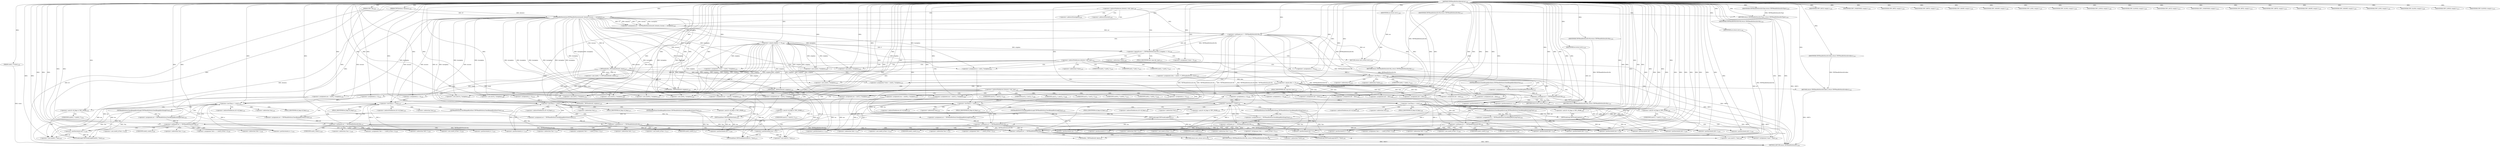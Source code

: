 digraph "TIFFReadDirEntryByteArray" {  
"81160" [label = <(METHOD,TIFFReadDirEntryByteArray)<SUB>1382</SUB>> ]
"81665" [label = <(METHOD_RETURN,enum TIFFReadDirEntryErr)<SUB>1382</SUB>> ]
"81161" [label = <(PARAM,TIFF *tif)<SUB>1383</SUB>> ]
"81162" [label = <(PARAM,TIFFDirEntry *direntry)<SUB>1383</SUB>> ]
"81163" [label = <(PARAM,uint8_t **value)<SUB>1383</SUB>> ]
"81198" [label = <(&lt;operator&gt;.assignment,err = TIFFReadDirEntryArray(tif, direntry, &amp;count, 1, &amp;origdata))<SUB>1405</SUB>> ]
"81288" [label = <(&lt;operator&gt;.assignment,data = (uint8_t *)_TIFFmallocExt(tif, count))<SUB>1437</SUB>> ]
"81646" [label = <(_TIFFfreeExt,_TIFFfreeExt(tif, origdata))<SUB>1554</SUB>> ]
"81659" [label = <(&lt;operator&gt;.assignment,*value = data)<SUB>1560</SUB>> ]
"81663" [label = <(RETURN,return (TIFFReadDirEntryErrOk);,return (TIFFReadDirEntryErrOk);)<SUB>1561</SUB>> ]
"81209" [label = <(&lt;operator&gt;.logicalOr,(err != TIFFReadDirEntryErrOk) || (origdata == 0))<SUB>1406</SUB>> ]
"81296" [label = <(&lt;operator&gt;.equals,data == 0)<SUB>1438</SUB>> ]
"81650" [label = <(&lt;operator&gt;.notEquals,err != TIFFReadDirEntryErrOk)<SUB>1555</SUB>> ]
"81664" [label = <(IDENTIFIER,TIFFReadDirEntryErrOk,return (TIFFReadDirEntryErrOk);)<SUB>1561</SUB>> ]
"81175" [label = <(IDENTIFIER,TIFF_ASCII,&lt;empty&gt;)<SUB>1391</SUB>> ]
"81177" [label = <(IDENTIFIER,TIFF_UNDEFINED,&lt;empty&gt;)<SUB>1392</SUB>> ]
"81179" [label = <(IDENTIFIER,TIFF_BYTE,&lt;empty&gt;)<SUB>1393</SUB>> ]
"81181" [label = <(IDENTIFIER,TIFF_SBYTE,&lt;empty&gt;)<SUB>1394</SUB>> ]
"81183" [label = <(IDENTIFIER,TIFF_SHORT,&lt;empty&gt;)<SUB>1395</SUB>> ]
"81185" [label = <(IDENTIFIER,TIFF_SSHORT,&lt;empty&gt;)<SUB>1396</SUB>> ]
"81187" [label = <(IDENTIFIER,TIFF_LONG,&lt;empty&gt;)<SUB>1397</SUB>> ]
"81189" [label = <(IDENTIFIER,TIFF_SLONG,&lt;empty&gt;)<SUB>1398</SUB>> ]
"81191" [label = <(IDENTIFIER,TIFF_LONG8,&lt;empty&gt;)<SUB>1399</SUB>> ]
"81193" [label = <(IDENTIFIER,TIFF_SLONG8,&lt;empty&gt;)<SUB>1400</SUB>> ]
"81196" [label = <(RETURN,return (TIFFReadDirEntryErrType);,return (TIFFReadDirEntryErrType);)<SUB>1403</SUB>> ]
"81200" [label = <(TIFFReadDirEntryArray,TIFFReadDirEntryArray(tif, direntry, &amp;count, 1, &amp;origdata))<SUB>1405</SUB>> ]
"81217" [label = <(&lt;operator&gt;.assignment,*value = 0)<SUB>1408</SUB>> ]
"81221" [label = <(RETURN,return (err);,return (err);)<SUB>1409</SUB>> ]
"81229" [label = <(IDENTIFIER,TIFF_ASCII,&lt;empty&gt;)<SUB>1413</SUB>> ]
"81231" [label = <(IDENTIFIER,TIFF_UNDEFINED,&lt;empty&gt;)<SUB>1414</SUB>> ]
"81233" [label = <(IDENTIFIER,TIFF_BYTE,&lt;empty&gt;)<SUB>1415</SUB>> ]
"81234" [label = <(&lt;operator&gt;.assignment,*value = (uint8_t *)origdata)<SUB>1416</SUB>> ]
"81240" [label = <(RETURN,return (TIFFReadDirEntryErrOk);,return (TIFFReadDirEntryErrOk);)<SUB>1417</SUB>> ]
"81243" [label = <(IDENTIFIER,TIFF_SBYTE,&lt;empty&gt;)<SUB>1418</SUB>> ]
"81290" [label = <(&lt;operator&gt;.cast,(uint8_t *)_TIFFmallocExt(tif, count))<SUB>1437</SUB>> ]
"81300" [label = <(_TIFFfreeExt,_TIFFfreeExt(tif, origdata))<SUB>1440</SUB>> ]
"81303" [label = <(RETURN,return (TIFFReadDirEntryErrAlloc);,return (TIFFReadDirEntryErrAlloc);)<SUB>1441</SUB>> ]
"81311" [label = <(IDENTIFIER,TIFF_SHORT,&lt;empty&gt;)<SUB>1445</SUB>> ]
"81366" [label = <(IDENTIFIER,TIFF_SSHORT,&lt;empty&gt;)<SUB>1463</SUB>> ]
"81423" [label = <(IDENTIFIER,TIFF_LONG,&lt;empty&gt;)<SUB>1481</SUB>> ]
"81478" [label = <(IDENTIFIER,TIFF_SLONG,&lt;empty&gt;)<SUB>1499</SUB>> ]
"81535" [label = <(IDENTIFIER,TIFF_LONG8,&lt;empty&gt;)<SUB>1517</SUB>> ]
"81590" [label = <(IDENTIFIER,TIFF_SLONG8,&lt;empty&gt;)<SUB>1535</SUB>> ]
"81654" [label = <(_TIFFfreeExt,_TIFFfreeExt(tif, data))<SUB>1557</SUB>> ]
"81657" [label = <(RETURN,return (err);,return (err);)<SUB>1558</SUB>> ]
"81197" [label = <(IDENTIFIER,TIFFReadDirEntryErrType,return (TIFFReadDirEntryErrType);)<SUB>1403</SUB>> ]
"81210" [label = <(&lt;operator&gt;.notEquals,err != TIFFReadDirEntryErrOk)<SUB>1406</SUB>> ]
"81213" [label = <(&lt;operator&gt;.equals,origdata == 0)<SUB>1406</SUB>> ]
"81222" [label = <(IDENTIFIER,err,return (err);)<SUB>1409</SUB>> ]
"81241" [label = <(IDENTIFIER,TIFFReadDirEntryErrOk,return (TIFFReadDirEntryErrOk);)<SUB>1417</SUB>> ]
"81247" [label = <(&lt;operator&gt;.assignment,m = (int8_t *)origdata)<SUB>1422</SUB>> ]
"81280" [label = <(&lt;operator&gt;.assignment,*value = (uint8_t *)origdata)<SUB>1433</SUB>> ]
"81286" [label = <(RETURN,return (TIFFReadDirEntryErrOk);,return (TIFFReadDirEntryErrOk);)<SUB>1434</SUB>> ]
"81292" [label = <(_TIFFmallocExt,_TIFFmallocExt(tif, count))<SUB>1437</SUB>> ]
"81304" [label = <(IDENTIFIER,TIFFReadDirEntryErrAlloc,return (TIFFReadDirEntryErrAlloc);)<SUB>1441</SUB>> ]
"81316" [label = <(&lt;operator&gt;.assignment,ma = (uint16_t *)origdata)<SUB>1450</SUB>> ]
"81321" [label = <(&lt;operator&gt;.assignment,mb = data)<SUB>1451</SUB>> ]
"81371" [label = <(&lt;operator&gt;.assignment,ma = (int16_t *)origdata)<SUB>1468</SUB>> ]
"81376" [label = <(&lt;operator&gt;.assignment,mb = data)<SUB>1469</SUB>> ]
"81428" [label = <(&lt;operator&gt;.assignment,ma = (uint32_t *)origdata)<SUB>1486</SUB>> ]
"81433" [label = <(&lt;operator&gt;.assignment,mb = data)<SUB>1487</SUB>> ]
"81483" [label = <(&lt;operator&gt;.assignment,ma = (int32_t *)origdata)<SUB>1504</SUB>> ]
"81488" [label = <(&lt;operator&gt;.assignment,mb = data)<SUB>1505</SUB>> ]
"81540" [label = <(&lt;operator&gt;.assignment,ma = (uint64_t *)origdata)<SUB>1522</SUB>> ]
"81545" [label = <(&lt;operator&gt;.assignment,mb = data)<SUB>1523</SUB>> ]
"81595" [label = <(&lt;operator&gt;.assignment,ma = (int64_t *)origdata)<SUB>1540</SUB>> ]
"81600" [label = <(&lt;operator&gt;.assignment,mb = data)<SUB>1541</SUB>> ]
"81658" [label = <(IDENTIFIER,err,return (err);)<SUB>1558</SUB>> ]
"81237" [label = <(&lt;operator&gt;.cast,(uint8_t *)origdata)<SUB>1416</SUB>> ]
"81257" [label = <(&lt;operator&gt;.lessThan,n &lt; count)<SUB>1423</SUB>> ]
"81260" [label = <(&lt;operator&gt;.postIncrement,n++)<SUB>1423</SUB>> ]
"81287" [label = <(IDENTIFIER,TIFFReadDirEntryErrOk,return (TIFFReadDirEntryErrOk);)<SUB>1434</SUB>> ]
"81329" [label = <(&lt;operator&gt;.lessThan,n &lt; count)<SUB>1452</SUB>> ]
"81332" [label = <(&lt;operator&gt;.postIncrement,n++)<SUB>1452</SUB>> ]
"81384" [label = <(&lt;operator&gt;.lessThan,n &lt; count)<SUB>1470</SUB>> ]
"81387" [label = <(&lt;operator&gt;.postIncrement,n++)<SUB>1470</SUB>> ]
"81441" [label = <(&lt;operator&gt;.lessThan,n &lt; count)<SUB>1488</SUB>> ]
"81444" [label = <(&lt;operator&gt;.postIncrement,n++)<SUB>1488</SUB>> ]
"81496" [label = <(&lt;operator&gt;.lessThan,n &lt; count)<SUB>1506</SUB>> ]
"81499" [label = <(&lt;operator&gt;.postIncrement,n++)<SUB>1506</SUB>> ]
"81553" [label = <(&lt;operator&gt;.lessThan,n &lt; count)<SUB>1524</SUB>> ]
"81556" [label = <(&lt;operator&gt;.postIncrement,n++)<SUB>1524</SUB>> ]
"81608" [label = <(&lt;operator&gt;.lessThan,n &lt; count)<SUB>1542</SUB>> ]
"81611" [label = <(&lt;operator&gt;.postIncrement,n++)<SUB>1542</SUB>> ]
"81249" [label = <(&lt;operator&gt;.cast,(int8_t *)origdata)<SUB>1422</SUB>> ]
"81254" [label = <(&lt;operator&gt;.assignment,n = 0)<SUB>1423</SUB>> ]
"81263" [label = <(&lt;operator&gt;.assignment,err = TIFFReadDirEntryCheckRangeByteSbyte(*m))<SUB>1425</SUB>> ]
"81278" [label = <(&lt;operator&gt;.postIncrement,m++)<SUB>1431</SUB>> ]
"81283" [label = <(&lt;operator&gt;.cast,(uint8_t *)origdata)<SUB>1433</SUB>> ]
"81318" [label = <(&lt;operator&gt;.cast,(uint16_t *)origdata)<SUB>1450</SUB>> ]
"81326" [label = <(&lt;operator&gt;.assignment,n = 0)<SUB>1452</SUB>> ]
"81344" [label = <(&lt;operator&gt;.assignment,err = TIFFReadDirEntryCheckRangeByteShort(*ma))<SUB>1456</SUB>> ]
"81355" [label = <(&lt;operator&gt;.assignment,*mb++ = (uint8_t)(*ma++))<SUB>1459</SUB>> ]
"81373" [label = <(&lt;operator&gt;.cast,(int16_t *)origdata)<SUB>1468</SUB>> ]
"81381" [label = <(&lt;operator&gt;.assignment,n = 0)<SUB>1470</SUB>> ]
"81401" [label = <(&lt;operator&gt;.assignment,err = TIFFReadDirEntryCheckRangeByteSshort(*ma))<SUB>1474</SUB>> ]
"81412" [label = <(&lt;operator&gt;.assignment,*mb++ = (uint8_t)(*ma++))<SUB>1477</SUB>> ]
"81430" [label = <(&lt;operator&gt;.cast,(uint32_t *)origdata)<SUB>1486</SUB>> ]
"81438" [label = <(&lt;operator&gt;.assignment,n = 0)<SUB>1488</SUB>> ]
"81456" [label = <(&lt;operator&gt;.assignment,err = TIFFReadDirEntryCheckRangeByteLong(*ma))<SUB>1492</SUB>> ]
"81467" [label = <(&lt;operator&gt;.assignment,*mb++ = (uint8_t)(*ma++))<SUB>1495</SUB>> ]
"81485" [label = <(&lt;operator&gt;.cast,(int32_t *)origdata)<SUB>1504</SUB>> ]
"81493" [label = <(&lt;operator&gt;.assignment,n = 0)<SUB>1506</SUB>> ]
"81513" [label = <(&lt;operator&gt;.assignment,err = TIFFReadDirEntryCheckRangeByteSlong(*ma))<SUB>1510</SUB>> ]
"81524" [label = <(&lt;operator&gt;.assignment,*mb++ = (uint8_t)(*ma++))<SUB>1513</SUB>> ]
"81542" [label = <(&lt;operator&gt;.cast,(uint64_t *)origdata)<SUB>1522</SUB>> ]
"81550" [label = <(&lt;operator&gt;.assignment,n = 0)<SUB>1524</SUB>> ]
"81568" [label = <(&lt;operator&gt;.assignment,err = TIFFReadDirEntryCheckRangeByteLong8(*ma))<SUB>1528</SUB>> ]
"81579" [label = <(&lt;operator&gt;.assignment,*mb++ = (uint8_t)(*ma++))<SUB>1531</SUB>> ]
"81597" [label = <(&lt;operator&gt;.cast,(int64_t *)origdata)<SUB>1540</SUB>> ]
"81605" [label = <(&lt;operator&gt;.assignment,n = 0)<SUB>1542</SUB>> ]
"81625" [label = <(&lt;operator&gt;.assignment,err = TIFFReadDirEntryCheckRangeByteSlong8(*ma))<SUB>1546</SUB>> ]
"81636" [label = <(&lt;operator&gt;.assignment,*mb++ = (uint8_t)(*ma++))<SUB>1549</SUB>> ]
"81269" [label = <(&lt;operator&gt;.notEquals,err != TIFFReadDirEntryErrOk)<SUB>1426</SUB>> ]
"81336" [label = <(&lt;operator&gt;.and,tif-&gt;tif_flags &amp; TIFF_SWAB)<SUB>1454</SUB>> ]
"81350" [label = <(&lt;operator&gt;.notEquals,err != TIFFReadDirEntryErrOk)<SUB>1457</SUB>> ]
"81391" [label = <(&lt;operator&gt;.and,tif-&gt;tif_flags &amp; TIFF_SWAB)<SUB>1472</SUB>> ]
"81407" [label = <(&lt;operator&gt;.notEquals,err != TIFFReadDirEntryErrOk)<SUB>1475</SUB>> ]
"81448" [label = <(&lt;operator&gt;.and,tif-&gt;tif_flags &amp; TIFF_SWAB)<SUB>1490</SUB>> ]
"81462" [label = <(&lt;operator&gt;.notEquals,err != TIFFReadDirEntryErrOk)<SUB>1493</SUB>> ]
"81503" [label = <(&lt;operator&gt;.and,tif-&gt;tif_flags &amp; TIFF_SWAB)<SUB>1508</SUB>> ]
"81519" [label = <(&lt;operator&gt;.notEquals,err != TIFFReadDirEntryErrOk)<SUB>1511</SUB>> ]
"81560" [label = <(&lt;operator&gt;.and,tif-&gt;tif_flags &amp; TIFF_SWAB)<SUB>1526</SUB>> ]
"81574" [label = <(&lt;operator&gt;.notEquals,err != TIFFReadDirEntryErrOk)<SUB>1529</SUB>> ]
"81615" [label = <(&lt;operator&gt;.and,tif-&gt;tif_flags &amp; TIFF_SWAB)<SUB>1544</SUB>> ]
"81631" [label = <(&lt;operator&gt;.notEquals,err != TIFFReadDirEntryErrOk)<SUB>1547</SUB>> ]
"81265" [label = <(TIFFReadDirEntryCheckRangeByteSbyte,TIFFReadDirEntryCheckRangeByteSbyte(*m))<SUB>1425</SUB>> ]
"81273" [label = <(_TIFFfreeExt,_TIFFfreeExt(tif, origdata))<SUB>1428</SUB>> ]
"81276" [label = <(RETURN,return (err);,return (err);)<SUB>1429</SUB>> ]
"81342" [label = <(TIFFSwabShort,TIFFSwabShort(ma))<SUB>1455</SUB>> ]
"81346" [label = <(TIFFReadDirEntryCheckRangeByteShort,TIFFReadDirEntryCheckRangeByteShort(*ma))<SUB>1456</SUB>> ]
"81397" [label = <(TIFFSwabShort,TIFFSwabShort((uint16_t *)ma))<SUB>1473</SUB>> ]
"81403" [label = <(TIFFReadDirEntryCheckRangeByteSshort,TIFFReadDirEntryCheckRangeByteSshort(*ma))<SUB>1474</SUB>> ]
"81454" [label = <(TIFFSwabLong,TIFFSwabLong(ma))<SUB>1491</SUB>> ]
"81458" [label = <(TIFFReadDirEntryCheckRangeByteLong,TIFFReadDirEntryCheckRangeByteLong(*ma))<SUB>1492</SUB>> ]
"81509" [label = <(TIFFSwabLong,TIFFSwabLong((uint32_t *)ma))<SUB>1509</SUB>> ]
"81515" [label = <(TIFFReadDirEntryCheckRangeByteSlong,TIFFReadDirEntryCheckRangeByteSlong(*ma))<SUB>1510</SUB>> ]
"81566" [label = <(TIFFSwabLong8,TIFFSwabLong8(ma))<SUB>1527</SUB>> ]
"81570" [label = <(TIFFReadDirEntryCheckRangeByteLong8,TIFFReadDirEntryCheckRangeByteLong8(*ma))<SUB>1528</SUB>> ]
"81621" [label = <(TIFFSwabLong8,TIFFSwabLong8((uint64_t *)ma))<SUB>1545</SUB>> ]
"81627" [label = <(TIFFReadDirEntryCheckRangeByteSlong8,TIFFReadDirEntryCheckRangeByteSlong8(*ma))<SUB>1546</SUB>> ]
"81277" [label = <(IDENTIFIER,err,return (err);)<SUB>1429</SUB>> ]
"81357" [label = <(&lt;operator&gt;.postIncrement,mb++)<SUB>1459</SUB>> ]
"81414" [label = <(&lt;operator&gt;.postIncrement,mb++)<SUB>1477</SUB>> ]
"81469" [label = <(&lt;operator&gt;.postIncrement,mb++)<SUB>1495</SUB>> ]
"81526" [label = <(&lt;operator&gt;.postIncrement,mb++)<SUB>1513</SUB>> ]
"81581" [label = <(&lt;operator&gt;.postIncrement,mb++)<SUB>1531</SUB>> ]
"81638" [label = <(&lt;operator&gt;.postIncrement,mb++)<SUB>1549</SUB>> ]
"81362" [label = <(&lt;operator&gt;.postIncrement,ma++)<SUB>1459</SUB>> ]
"81398" [label = <(&lt;operator&gt;.cast,(uint16_t *)ma)<SUB>1473</SUB>> ]
"81419" [label = <(&lt;operator&gt;.postIncrement,ma++)<SUB>1477</SUB>> ]
"81474" [label = <(&lt;operator&gt;.postIncrement,ma++)<SUB>1495</SUB>> ]
"81510" [label = <(&lt;operator&gt;.cast,(uint32_t *)ma)<SUB>1509</SUB>> ]
"81531" [label = <(&lt;operator&gt;.postIncrement,ma++)<SUB>1513</SUB>> ]
"81586" [label = <(&lt;operator&gt;.postIncrement,ma++)<SUB>1531</SUB>> ]
"81622" [label = <(&lt;operator&gt;.cast,(uint64_t *)ma)<SUB>1545</SUB>> ]
"81643" [label = <(&lt;operator&gt;.postIncrement,ma++)<SUB>1549</SUB>> ]
"81170" [label = <(&lt;operator&gt;.indirectFieldAccess,direntry-&gt;tdir_type)<SUB>1389</SUB>> ]
"81224" [label = <(&lt;operator&gt;.indirectFieldAccess,direntry-&gt;tdir_type)<SUB>1411</SUB>> ]
"81306" [label = <(&lt;operator&gt;.indirectFieldAccess,direntry-&gt;tdir_type)<SUB>1443</SUB>> ]
"81660" [label = <(&lt;operator&gt;.indirection,*value)<SUB>1560</SUB>> ]
"81203" [label = <(&lt;operator&gt;.addressOf,&amp;count)<SUB>1405</SUB>> ]
"81206" [label = <(&lt;operator&gt;.addressOf,&amp;origdata)<SUB>1405</SUB>> ]
"81226" [label = <(FIELD_IDENTIFIER,tdir_type,tdir_type)<SUB>1411</SUB>> ]
"81291" [label = <(UNKNOWN,uint8_t *,uint8_t *)<SUB>1437</SUB>> ]
"81308" [label = <(FIELD_IDENTIFIER,tdir_type,tdir_type)<SUB>1443</SUB>> ]
"81218" [label = <(&lt;operator&gt;.indirection,*value)<SUB>1408</SUB>> ]
"81235" [label = <(&lt;operator&gt;.indirection,*value)<SUB>1416</SUB>> ]
"81238" [label = <(UNKNOWN,uint8_t *,uint8_t *)<SUB>1416</SUB>> ]
"81281" [label = <(&lt;operator&gt;.indirection,*value)<SUB>1433</SUB>> ]
"81250" [label = <(UNKNOWN,int8_t *,int8_t *)<SUB>1422</SUB>> ]
"81284" [label = <(UNKNOWN,uint8_t *,uint8_t *)<SUB>1433</SUB>> ]
"81319" [label = <(UNKNOWN,uint16_t *,uint16_t *)<SUB>1450</SUB>> ]
"81374" [label = <(UNKNOWN,int16_t *,int16_t *)<SUB>1468</SUB>> ]
"81431" [label = <(UNKNOWN,uint32_t *,uint32_t *)<SUB>1486</SUB>> ]
"81486" [label = <(UNKNOWN,int32_t *,int32_t *)<SUB>1504</SUB>> ]
"81543" [label = <(UNKNOWN,uint64_t *,uint64_t *)<SUB>1522</SUB>> ]
"81598" [label = <(UNKNOWN,int64_t *,int64_t *)<SUB>1540</SUB>> ]
"81356" [label = <(&lt;operator&gt;.indirection,*mb++)<SUB>1459</SUB>> ]
"81359" [label = <(&lt;operator&gt;.cast,(uint8_t)(*ma++))<SUB>1459</SUB>> ]
"81413" [label = <(&lt;operator&gt;.indirection,*mb++)<SUB>1477</SUB>> ]
"81416" [label = <(&lt;operator&gt;.cast,(uint8_t)(*ma++))<SUB>1477</SUB>> ]
"81468" [label = <(&lt;operator&gt;.indirection,*mb++)<SUB>1495</SUB>> ]
"81471" [label = <(&lt;operator&gt;.cast,(uint8_t)(*ma++))<SUB>1495</SUB>> ]
"81525" [label = <(&lt;operator&gt;.indirection,*mb++)<SUB>1513</SUB>> ]
"81528" [label = <(&lt;operator&gt;.cast,(uint8_t)(*ma++))<SUB>1513</SUB>> ]
"81580" [label = <(&lt;operator&gt;.indirection,*mb++)<SUB>1531</SUB>> ]
"81583" [label = <(&lt;operator&gt;.cast,(uint8_t)(*ma++))<SUB>1531</SUB>> ]
"81637" [label = <(&lt;operator&gt;.indirection,*mb++)<SUB>1549</SUB>> ]
"81640" [label = <(&lt;operator&gt;.cast,(uint8_t)(*ma++))<SUB>1549</SUB>> ]
"81266" [label = <(&lt;operator&gt;.indirection,*m)<SUB>1425</SUB>> ]
"81337" [label = <(&lt;operator&gt;.indirectFieldAccess,tif-&gt;tif_flags)<SUB>1454</SUB>> ]
"81347" [label = <(&lt;operator&gt;.indirection,*ma)<SUB>1456</SUB>> ]
"81360" [label = <(UNKNOWN,uint8_t,uint8_t)<SUB>1459</SUB>> ]
"81361" [label = <(&lt;operator&gt;.indirection,*ma++)<SUB>1459</SUB>> ]
"81392" [label = <(&lt;operator&gt;.indirectFieldAccess,tif-&gt;tif_flags)<SUB>1472</SUB>> ]
"81404" [label = <(&lt;operator&gt;.indirection,*ma)<SUB>1474</SUB>> ]
"81417" [label = <(UNKNOWN,uint8_t,uint8_t)<SUB>1477</SUB>> ]
"81418" [label = <(&lt;operator&gt;.indirection,*ma++)<SUB>1477</SUB>> ]
"81449" [label = <(&lt;operator&gt;.indirectFieldAccess,tif-&gt;tif_flags)<SUB>1490</SUB>> ]
"81459" [label = <(&lt;operator&gt;.indirection,*ma)<SUB>1492</SUB>> ]
"81472" [label = <(UNKNOWN,uint8_t,uint8_t)<SUB>1495</SUB>> ]
"81473" [label = <(&lt;operator&gt;.indirection,*ma++)<SUB>1495</SUB>> ]
"81504" [label = <(&lt;operator&gt;.indirectFieldAccess,tif-&gt;tif_flags)<SUB>1508</SUB>> ]
"81516" [label = <(&lt;operator&gt;.indirection,*ma)<SUB>1510</SUB>> ]
"81529" [label = <(UNKNOWN,uint8_t,uint8_t)<SUB>1513</SUB>> ]
"81530" [label = <(&lt;operator&gt;.indirection,*ma++)<SUB>1513</SUB>> ]
"81561" [label = <(&lt;operator&gt;.indirectFieldAccess,tif-&gt;tif_flags)<SUB>1526</SUB>> ]
"81571" [label = <(&lt;operator&gt;.indirection,*ma)<SUB>1528</SUB>> ]
"81584" [label = <(UNKNOWN,uint8_t,uint8_t)<SUB>1531</SUB>> ]
"81585" [label = <(&lt;operator&gt;.indirection,*ma++)<SUB>1531</SUB>> ]
"81616" [label = <(&lt;operator&gt;.indirectFieldAccess,tif-&gt;tif_flags)<SUB>1544</SUB>> ]
"81628" [label = <(&lt;operator&gt;.indirection,*ma)<SUB>1546</SUB>> ]
"81641" [label = <(UNKNOWN,uint8_t,uint8_t)<SUB>1549</SUB>> ]
"81642" [label = <(&lt;operator&gt;.indirection,*ma++)<SUB>1549</SUB>> ]
"81339" [label = <(FIELD_IDENTIFIER,tif_flags,tif_flags)<SUB>1454</SUB>> ]
"81394" [label = <(FIELD_IDENTIFIER,tif_flags,tif_flags)<SUB>1472</SUB>> ]
"81451" [label = <(FIELD_IDENTIFIER,tif_flags,tif_flags)<SUB>1490</SUB>> ]
"81506" [label = <(FIELD_IDENTIFIER,tif_flags,tif_flags)<SUB>1508</SUB>> ]
"81563" [label = <(FIELD_IDENTIFIER,tif_flags,tif_flags)<SUB>1526</SUB>> ]
"81618" [label = <(FIELD_IDENTIFIER,tif_flags,tif_flags)<SUB>1544</SUB>> ]
"81399" [label = <(UNKNOWN,uint16_t *,uint16_t *)<SUB>1473</SUB>> ]
"81511" [label = <(UNKNOWN,uint32_t *,uint32_t *)<SUB>1509</SUB>> ]
"81623" [label = <(UNKNOWN,uint64_t *,uint64_t *)<SUB>1545</SUB>> ]
  "81196" -> "81665"  [ label = "DDG: &lt;RET&gt;"] 
  "81221" -> "81665"  [ label = "DDG: &lt;RET&gt;"] 
  "81240" -> "81665"  [ label = "DDG: &lt;RET&gt;"] 
  "81663" -> "81665"  [ label = "DDG: &lt;RET&gt;"] 
  "81657" -> "81665"  [ label = "DDG: &lt;RET&gt;"] 
  "81303" -> "81665"  [ label = "DDG: &lt;RET&gt;"] 
  "81276" -> "81665"  [ label = "DDG: &lt;RET&gt;"] 
  "81286" -> "81665"  [ label = "DDG: &lt;RET&gt;"] 
  "81161" -> "81665"  [ label = "DDG: tif"] 
  "81162" -> "81665"  [ label = "DDG: direntry"] 
  "81163" -> "81665"  [ label = "DDG: value"] 
  "81160" -> "81161"  [ label = "DDG: "] 
  "81160" -> "81162"  [ label = "DDG: "] 
  "81160" -> "81163"  [ label = "DDG: "] 
  "81200" -> "81198"  [ label = "DDG: &amp;origdata"] 
  "81200" -> "81198"  [ label = "DDG: tif"] 
  "81200" -> "81198"  [ label = "DDG: direntry"] 
  "81200" -> "81198"  [ label = "DDG: 1"] 
  "81200" -> "81198"  [ label = "DDG: &amp;count"] 
  "81292" -> "81288"  [ label = "DDG: tif"] 
  "81292" -> "81288"  [ label = "DDG: count"] 
  "81296" -> "81659"  [ label = "DDG: data"] 
  "81160" -> "81659"  [ label = "DDG: "] 
  "81664" -> "81663"  [ label = "DDG: TIFFReadDirEntryErrOk"] 
  "81650" -> "81663"  [ label = "DDG: TIFFReadDirEntryErrOk"] 
  "81160" -> "81198"  [ label = "DDG: "] 
  "81160" -> "81288"  [ label = "DDG: "] 
  "81292" -> "81646"  [ label = "DDG: tif"] 
  "81160" -> "81646"  [ label = "DDG: "] 
  "81200" -> "81646"  [ label = "DDG: &amp;origdata"] 
  "81213" -> "81646"  [ label = "DDG: origdata"] 
  "81160" -> "81664"  [ label = "DDG: "] 
  "81160" -> "81175"  [ label = "DDG: "] 
  "81160" -> "81177"  [ label = "DDG: "] 
  "81160" -> "81179"  [ label = "DDG: "] 
  "81160" -> "81181"  [ label = "DDG: "] 
  "81160" -> "81183"  [ label = "DDG: "] 
  "81160" -> "81185"  [ label = "DDG: "] 
  "81160" -> "81187"  [ label = "DDG: "] 
  "81160" -> "81189"  [ label = "DDG: "] 
  "81160" -> "81191"  [ label = "DDG: "] 
  "81160" -> "81193"  [ label = "DDG: "] 
  "81197" -> "81196"  [ label = "DDG: TIFFReadDirEntryErrType"] 
  "81160" -> "81196"  [ label = "DDG: "] 
  "81161" -> "81200"  [ label = "DDG: tif"] 
  "81160" -> "81200"  [ label = "DDG: "] 
  "81162" -> "81200"  [ label = "DDG: direntry"] 
  "81210" -> "81209"  [ label = "DDG: err"] 
  "81210" -> "81209"  [ label = "DDG: TIFFReadDirEntryErrOk"] 
  "81213" -> "81209"  [ label = "DDG: origdata"] 
  "81213" -> "81209"  [ label = "DDG: 0"] 
  "81160" -> "81217"  [ label = "DDG: "] 
  "81222" -> "81221"  [ label = "DDG: err"] 
  "81210" -> "81221"  [ label = "DDG: err"] 
  "81160" -> "81229"  [ label = "DDG: "] 
  "81160" -> "81231"  [ label = "DDG: "] 
  "81160" -> "81233"  [ label = "DDG: "] 
  "81200" -> "81234"  [ label = "DDG: &amp;origdata"] 
  "81213" -> "81234"  [ label = "DDG: origdata"] 
  "81160" -> "81234"  [ label = "DDG: "] 
  "81241" -> "81240"  [ label = "DDG: TIFFReadDirEntryErrOk"] 
  "81210" -> "81240"  [ label = "DDG: TIFFReadDirEntryErrOk"] 
  "81160" -> "81243"  [ label = "DDG: "] 
  "81292" -> "81290"  [ label = "DDG: tif"] 
  "81292" -> "81290"  [ label = "DDG: count"] 
  "81288" -> "81296"  [ label = "DDG: data"] 
  "81160" -> "81296"  [ label = "DDG: "] 
  "81304" -> "81303"  [ label = "DDG: TIFFReadDirEntryErrAlloc"] 
  "81160" -> "81303"  [ label = "DDG: "] 
  "81160" -> "81311"  [ label = "DDG: "] 
  "81160" -> "81366"  [ label = "DDG: "] 
  "81160" -> "81423"  [ label = "DDG: "] 
  "81160" -> "81478"  [ label = "DDG: "] 
  "81160" -> "81535"  [ label = "DDG: "] 
  "81160" -> "81590"  [ label = "DDG: "] 
  "81210" -> "81650"  [ label = "DDG: err"] 
  "81631" -> "81650"  [ label = "DDG: err"] 
  "81574" -> "81650"  [ label = "DDG: err"] 
  "81519" -> "81650"  [ label = "DDG: err"] 
  "81462" -> "81650"  [ label = "DDG: err"] 
  "81407" -> "81650"  [ label = "DDG: err"] 
  "81350" -> "81650"  [ label = "DDG: err"] 
  "81160" -> "81650"  [ label = "DDG: "] 
  "81210" -> "81650"  [ label = "DDG: TIFFReadDirEntryErrOk"] 
  "81631" -> "81650"  [ label = "DDG: TIFFReadDirEntryErrOk"] 
  "81574" -> "81650"  [ label = "DDG: TIFFReadDirEntryErrOk"] 
  "81519" -> "81650"  [ label = "DDG: TIFFReadDirEntryErrOk"] 
  "81462" -> "81650"  [ label = "DDG: TIFFReadDirEntryErrOk"] 
  "81407" -> "81650"  [ label = "DDG: TIFFReadDirEntryErrOk"] 
  "81350" -> "81650"  [ label = "DDG: TIFFReadDirEntryErrOk"] 
  "81658" -> "81657"  [ label = "DDG: err"] 
  "81650" -> "81657"  [ label = "DDG: err"] 
  "81160" -> "81197"  [ label = "DDG: "] 
  "81198" -> "81210"  [ label = "DDG: err"] 
  "81160" -> "81210"  [ label = "DDG: "] 
  "81200" -> "81213"  [ label = "DDG: &amp;origdata"] 
  "81160" -> "81213"  [ label = "DDG: "] 
  "81160" -> "81222"  [ label = "DDG: "] 
  "81160" -> "81241"  [ label = "DDG: "] 
  "81200" -> "81247"  [ label = "DDG: &amp;origdata"] 
  "81213" -> "81247"  [ label = "DDG: origdata"] 
  "81160" -> "81247"  [ label = "DDG: "] 
  "81200" -> "81280"  [ label = "DDG: &amp;origdata"] 
  "81160" -> "81280"  [ label = "DDG: "] 
  "81213" -> "81280"  [ label = "DDG: origdata"] 
  "81287" -> "81286"  [ label = "DDG: TIFFReadDirEntryErrOk"] 
  "81269" -> "81286"  [ label = "DDG: TIFFReadDirEntryErrOk"] 
  "81210" -> "81286"  [ label = "DDG: TIFFReadDirEntryErrOk"] 
  "81200" -> "81292"  [ label = "DDG: tif"] 
  "81160" -> "81292"  [ label = "DDG: "] 
  "81200" -> "81292"  [ label = "DDG: &amp;count"] 
  "81292" -> "81300"  [ label = "DDG: tif"] 
  "81160" -> "81300"  [ label = "DDG: "] 
  "81200" -> "81300"  [ label = "DDG: &amp;origdata"] 
  "81213" -> "81300"  [ label = "DDG: origdata"] 
  "81160" -> "81304"  [ label = "DDG: "] 
  "81200" -> "81316"  [ label = "DDG: &amp;origdata"] 
  "81213" -> "81316"  [ label = "DDG: origdata"] 
  "81160" -> "81316"  [ label = "DDG: "] 
  "81296" -> "81321"  [ label = "DDG: data"] 
  "81160" -> "81321"  [ label = "DDG: "] 
  "81200" -> "81371"  [ label = "DDG: &amp;origdata"] 
  "81213" -> "81371"  [ label = "DDG: origdata"] 
  "81160" -> "81371"  [ label = "DDG: "] 
  "81296" -> "81376"  [ label = "DDG: data"] 
  "81160" -> "81376"  [ label = "DDG: "] 
  "81200" -> "81428"  [ label = "DDG: &amp;origdata"] 
  "81213" -> "81428"  [ label = "DDG: origdata"] 
  "81160" -> "81428"  [ label = "DDG: "] 
  "81296" -> "81433"  [ label = "DDG: data"] 
  "81160" -> "81433"  [ label = "DDG: "] 
  "81200" -> "81483"  [ label = "DDG: &amp;origdata"] 
  "81213" -> "81483"  [ label = "DDG: origdata"] 
  "81160" -> "81483"  [ label = "DDG: "] 
  "81296" -> "81488"  [ label = "DDG: data"] 
  "81160" -> "81488"  [ label = "DDG: "] 
  "81200" -> "81540"  [ label = "DDG: &amp;origdata"] 
  "81213" -> "81540"  [ label = "DDG: origdata"] 
  "81160" -> "81540"  [ label = "DDG: "] 
  "81296" -> "81545"  [ label = "DDG: data"] 
  "81160" -> "81545"  [ label = "DDG: "] 
  "81200" -> "81595"  [ label = "DDG: &amp;origdata"] 
  "81213" -> "81595"  [ label = "DDG: origdata"] 
  "81160" -> "81595"  [ label = "DDG: "] 
  "81296" -> "81600"  [ label = "DDG: data"] 
  "81160" -> "81600"  [ label = "DDG: "] 
  "81646" -> "81654"  [ label = "DDG: tif"] 
  "81160" -> "81654"  [ label = "DDG: "] 
  "81296" -> "81654"  [ label = "DDG: data"] 
  "81160" -> "81658"  [ label = "DDG: "] 
  "81200" -> "81237"  [ label = "DDG: &amp;origdata"] 
  "81213" -> "81237"  [ label = "DDG: origdata"] 
  "81160" -> "81237"  [ label = "DDG: "] 
  "81160" -> "81287"  [ label = "DDG: "] 
  "81200" -> "81249"  [ label = "DDG: &amp;origdata"] 
  "81213" -> "81249"  [ label = "DDG: origdata"] 
  "81160" -> "81249"  [ label = "DDG: "] 
  "81160" -> "81254"  [ label = "DDG: "] 
  "81254" -> "81257"  [ label = "DDG: n"] 
  "81260" -> "81257"  [ label = "DDG: n"] 
  "81160" -> "81257"  [ label = "DDG: "] 
  "81200" -> "81257"  [ label = "DDG: &amp;count"] 
  "81257" -> "81260"  [ label = "DDG: n"] 
  "81160" -> "81260"  [ label = "DDG: "] 
  "81265" -> "81263"  [ label = "DDG: *m"] 
  "81200" -> "81283"  [ label = "DDG: &amp;origdata"] 
  "81160" -> "81283"  [ label = "DDG: "] 
  "81213" -> "81283"  [ label = "DDG: origdata"] 
  "81200" -> "81318"  [ label = "DDG: &amp;origdata"] 
  "81213" -> "81318"  [ label = "DDG: origdata"] 
  "81160" -> "81318"  [ label = "DDG: "] 
  "81160" -> "81326"  [ label = "DDG: "] 
  "81326" -> "81329"  [ label = "DDG: n"] 
  "81332" -> "81329"  [ label = "DDG: n"] 
  "81160" -> "81329"  [ label = "DDG: "] 
  "81200" -> "81329"  [ label = "DDG: &amp;count"] 
  "81292" -> "81329"  [ label = "DDG: count"] 
  "81329" -> "81332"  [ label = "DDG: n"] 
  "81160" -> "81332"  [ label = "DDG: "] 
  "81346" -> "81344"  [ label = "DDG: *ma"] 
  "81200" -> "81373"  [ label = "DDG: &amp;origdata"] 
  "81213" -> "81373"  [ label = "DDG: origdata"] 
  "81160" -> "81373"  [ label = "DDG: "] 
  "81160" -> "81381"  [ label = "DDG: "] 
  "81381" -> "81384"  [ label = "DDG: n"] 
  "81387" -> "81384"  [ label = "DDG: n"] 
  "81160" -> "81384"  [ label = "DDG: "] 
  "81200" -> "81384"  [ label = "DDG: &amp;count"] 
  "81292" -> "81384"  [ label = "DDG: count"] 
  "81384" -> "81387"  [ label = "DDG: n"] 
  "81160" -> "81387"  [ label = "DDG: "] 
  "81403" -> "81401"  [ label = "DDG: *ma"] 
  "81200" -> "81430"  [ label = "DDG: &amp;origdata"] 
  "81213" -> "81430"  [ label = "DDG: origdata"] 
  "81160" -> "81430"  [ label = "DDG: "] 
  "81160" -> "81438"  [ label = "DDG: "] 
  "81438" -> "81441"  [ label = "DDG: n"] 
  "81444" -> "81441"  [ label = "DDG: n"] 
  "81160" -> "81441"  [ label = "DDG: "] 
  "81200" -> "81441"  [ label = "DDG: &amp;count"] 
  "81292" -> "81441"  [ label = "DDG: count"] 
  "81441" -> "81444"  [ label = "DDG: n"] 
  "81160" -> "81444"  [ label = "DDG: "] 
  "81458" -> "81456"  [ label = "DDG: *ma"] 
  "81200" -> "81485"  [ label = "DDG: &amp;origdata"] 
  "81213" -> "81485"  [ label = "DDG: origdata"] 
  "81160" -> "81485"  [ label = "DDG: "] 
  "81160" -> "81493"  [ label = "DDG: "] 
  "81493" -> "81496"  [ label = "DDG: n"] 
  "81499" -> "81496"  [ label = "DDG: n"] 
  "81160" -> "81496"  [ label = "DDG: "] 
  "81200" -> "81496"  [ label = "DDG: &amp;count"] 
  "81292" -> "81496"  [ label = "DDG: count"] 
  "81496" -> "81499"  [ label = "DDG: n"] 
  "81160" -> "81499"  [ label = "DDG: "] 
  "81515" -> "81513"  [ label = "DDG: *ma"] 
  "81200" -> "81542"  [ label = "DDG: &amp;origdata"] 
  "81213" -> "81542"  [ label = "DDG: origdata"] 
  "81160" -> "81542"  [ label = "DDG: "] 
  "81160" -> "81550"  [ label = "DDG: "] 
  "81550" -> "81553"  [ label = "DDG: n"] 
  "81556" -> "81553"  [ label = "DDG: n"] 
  "81160" -> "81553"  [ label = "DDG: "] 
  "81200" -> "81553"  [ label = "DDG: &amp;count"] 
  "81292" -> "81553"  [ label = "DDG: count"] 
  "81553" -> "81556"  [ label = "DDG: n"] 
  "81160" -> "81556"  [ label = "DDG: "] 
  "81570" -> "81568"  [ label = "DDG: *ma"] 
  "81200" -> "81597"  [ label = "DDG: &amp;origdata"] 
  "81213" -> "81597"  [ label = "DDG: origdata"] 
  "81160" -> "81597"  [ label = "DDG: "] 
  "81160" -> "81605"  [ label = "DDG: "] 
  "81605" -> "81608"  [ label = "DDG: n"] 
  "81611" -> "81608"  [ label = "DDG: n"] 
  "81160" -> "81608"  [ label = "DDG: "] 
  "81200" -> "81608"  [ label = "DDG: &amp;count"] 
  "81292" -> "81608"  [ label = "DDG: count"] 
  "81608" -> "81611"  [ label = "DDG: n"] 
  "81160" -> "81611"  [ label = "DDG: "] 
  "81627" -> "81625"  [ label = "DDG: *ma"] 
  "81160" -> "81263"  [ label = "DDG: "] 
  "81247" -> "81278"  [ label = "DDG: m"] 
  "81265" -> "81278"  [ label = "DDG: *m"] 
  "81160" -> "81278"  [ label = "DDG: "] 
  "81160" -> "81344"  [ label = "DDG: "] 
  "81160" -> "81401"  [ label = "DDG: "] 
  "81160" -> "81456"  [ label = "DDG: "] 
  "81160" -> "81513"  [ label = "DDG: "] 
  "81160" -> "81568"  [ label = "DDG: "] 
  "81160" -> "81625"  [ label = "DDG: "] 
  "81263" -> "81269"  [ label = "DDG: err"] 
  "81160" -> "81269"  [ label = "DDG: "] 
  "81210" -> "81269"  [ label = "DDG: TIFFReadDirEntryErrOk"] 
  "81277" -> "81276"  [ label = "DDG: err"] 
  "81269" -> "81276"  [ label = "DDG: err"] 
  "81160" -> "81336"  [ label = "DDG: "] 
  "81344" -> "81350"  [ label = "DDG: err"] 
  "81160" -> "81350"  [ label = "DDG: "] 
  "81210" -> "81350"  [ label = "DDG: TIFFReadDirEntryErrOk"] 
  "81160" -> "81391"  [ label = "DDG: "] 
  "81401" -> "81407"  [ label = "DDG: err"] 
  "81160" -> "81407"  [ label = "DDG: "] 
  "81210" -> "81407"  [ label = "DDG: TIFFReadDirEntryErrOk"] 
  "81160" -> "81448"  [ label = "DDG: "] 
  "81456" -> "81462"  [ label = "DDG: err"] 
  "81160" -> "81462"  [ label = "DDG: "] 
  "81210" -> "81462"  [ label = "DDG: TIFFReadDirEntryErrOk"] 
  "81160" -> "81503"  [ label = "DDG: "] 
  "81513" -> "81519"  [ label = "DDG: err"] 
  "81160" -> "81519"  [ label = "DDG: "] 
  "81210" -> "81519"  [ label = "DDG: TIFFReadDirEntryErrOk"] 
  "81160" -> "81560"  [ label = "DDG: "] 
  "81568" -> "81574"  [ label = "DDG: err"] 
  "81160" -> "81574"  [ label = "DDG: "] 
  "81210" -> "81574"  [ label = "DDG: TIFFReadDirEntryErrOk"] 
  "81160" -> "81615"  [ label = "DDG: "] 
  "81625" -> "81631"  [ label = "DDG: err"] 
  "81160" -> "81631"  [ label = "DDG: "] 
  "81210" -> "81631"  [ label = "DDG: TIFFReadDirEntryErrOk"] 
  "81200" -> "81273"  [ label = "DDG: tif"] 
  "81160" -> "81273"  [ label = "DDG: "] 
  "81200" -> "81273"  [ label = "DDG: &amp;origdata"] 
  "81213" -> "81273"  [ label = "DDG: origdata"] 
  "81160" -> "81277"  [ label = "DDG: "] 
  "81316" -> "81342"  [ label = "DDG: ma"] 
  "81346" -> "81342"  [ label = "DDG: *ma"] 
  "81362" -> "81342"  [ label = "DDG: ma"] 
  "81160" -> "81342"  [ label = "DDG: "] 
  "81321" -> "81357"  [ label = "DDG: mb"] 
  "81160" -> "81357"  [ label = "DDG: "] 
  "81371" -> "81397"  [ label = "DDG: ma"] 
  "81403" -> "81397"  [ label = "DDG: *ma"] 
  "81419" -> "81397"  [ label = "DDG: ma"] 
  "81160" -> "81397"  [ label = "DDG: "] 
  "81376" -> "81414"  [ label = "DDG: mb"] 
  "81160" -> "81414"  [ label = "DDG: "] 
  "81428" -> "81454"  [ label = "DDG: ma"] 
  "81458" -> "81454"  [ label = "DDG: *ma"] 
  "81474" -> "81454"  [ label = "DDG: ma"] 
  "81160" -> "81454"  [ label = "DDG: "] 
  "81433" -> "81469"  [ label = "DDG: mb"] 
  "81160" -> "81469"  [ label = "DDG: "] 
  "81483" -> "81509"  [ label = "DDG: ma"] 
  "81515" -> "81509"  [ label = "DDG: *ma"] 
  "81531" -> "81509"  [ label = "DDG: ma"] 
  "81160" -> "81509"  [ label = "DDG: "] 
  "81488" -> "81526"  [ label = "DDG: mb"] 
  "81160" -> "81526"  [ label = "DDG: "] 
  "81540" -> "81566"  [ label = "DDG: ma"] 
  "81570" -> "81566"  [ label = "DDG: *ma"] 
  "81586" -> "81566"  [ label = "DDG: ma"] 
  "81160" -> "81566"  [ label = "DDG: "] 
  "81545" -> "81581"  [ label = "DDG: mb"] 
  "81160" -> "81581"  [ label = "DDG: "] 
  "81595" -> "81621"  [ label = "DDG: ma"] 
  "81627" -> "81621"  [ label = "DDG: *ma"] 
  "81643" -> "81621"  [ label = "DDG: ma"] 
  "81160" -> "81621"  [ label = "DDG: "] 
  "81600" -> "81638"  [ label = "DDG: mb"] 
  "81160" -> "81638"  [ label = "DDG: "] 
  "81316" -> "81362"  [ label = "DDG: ma"] 
  "81342" -> "81362"  [ label = "DDG: ma"] 
  "81346" -> "81362"  [ label = "DDG: *ma"] 
  "81160" -> "81362"  [ label = "DDG: "] 
  "81371" -> "81398"  [ label = "DDG: ma"] 
  "81403" -> "81398"  [ label = "DDG: *ma"] 
  "81419" -> "81398"  [ label = "DDG: ma"] 
  "81160" -> "81398"  [ label = "DDG: "] 
  "81371" -> "81419"  [ label = "DDG: ma"] 
  "81403" -> "81419"  [ label = "DDG: *ma"] 
  "81160" -> "81419"  [ label = "DDG: "] 
  "81428" -> "81474"  [ label = "DDG: ma"] 
  "81454" -> "81474"  [ label = "DDG: ma"] 
  "81458" -> "81474"  [ label = "DDG: *ma"] 
  "81160" -> "81474"  [ label = "DDG: "] 
  "81483" -> "81510"  [ label = "DDG: ma"] 
  "81515" -> "81510"  [ label = "DDG: *ma"] 
  "81531" -> "81510"  [ label = "DDG: ma"] 
  "81160" -> "81510"  [ label = "DDG: "] 
  "81483" -> "81531"  [ label = "DDG: ma"] 
  "81515" -> "81531"  [ label = "DDG: *ma"] 
  "81160" -> "81531"  [ label = "DDG: "] 
  "81540" -> "81586"  [ label = "DDG: ma"] 
  "81566" -> "81586"  [ label = "DDG: ma"] 
  "81570" -> "81586"  [ label = "DDG: *ma"] 
  "81160" -> "81586"  [ label = "DDG: "] 
  "81595" -> "81622"  [ label = "DDG: ma"] 
  "81627" -> "81622"  [ label = "DDG: *ma"] 
  "81643" -> "81622"  [ label = "DDG: ma"] 
  "81160" -> "81622"  [ label = "DDG: "] 
  "81595" -> "81643"  [ label = "DDG: ma"] 
  "81627" -> "81643"  [ label = "DDG: *ma"] 
  "81160" -> "81643"  [ label = "DDG: "] 
  "81170" -> "81209"  [ label = "CDG: "] 
  "81170" -> "81206"  [ label = "CDG: "] 
  "81170" -> "81198"  [ label = "CDG: "] 
  "81170" -> "81196"  [ label = "CDG: "] 
  "81170" -> "81203"  [ label = "CDG: "] 
  "81170" -> "81200"  [ label = "CDG: "] 
  "81170" -> "81210"  [ label = "CDG: "] 
  "81209" -> "81221"  [ label = "CDG: "] 
  "81209" -> "81226"  [ label = "CDG: "] 
  "81209" -> "81218"  [ label = "CDG: "] 
  "81209" -> "81217"  [ label = "CDG: "] 
  "81209" -> "81224"  [ label = "CDG: "] 
  "81224" -> "81235"  [ label = "CDG: "] 
  "81224" -> "81254"  [ label = "CDG: "] 
  "81224" -> "81247"  [ label = "CDG: "] 
  "81224" -> "81291"  [ label = "CDG: "] 
  "81224" -> "81296"  [ label = "CDG: "] 
  "81224" -> "81240"  [ label = "CDG: "] 
  "81224" -> "81292"  [ label = "CDG: "] 
  "81224" -> "81288"  [ label = "CDG: "] 
  "81224" -> "81249"  [ label = "CDG: "] 
  "81224" -> "81290"  [ label = "CDG: "] 
  "81224" -> "81237"  [ label = "CDG: "] 
  "81224" -> "81238"  [ label = "CDG: "] 
  "81224" -> "81250"  [ label = "CDG: "] 
  "81224" -> "81234"  [ label = "CDG: "] 
  "81224" -> "81257"  [ label = "CDG: "] 
  "81296" -> "81303"  [ label = "CDG: "] 
  "81296" -> "81646"  [ label = "CDG: "] 
  "81296" -> "81306"  [ label = "CDG: "] 
  "81296" -> "81300"  [ label = "CDG: "] 
  "81296" -> "81650"  [ label = "CDG: "] 
  "81296" -> "81308"  [ label = "CDG: "] 
  "81306" -> "81319"  [ label = "CDG: "] 
  "81306" -> "81376"  [ label = "CDG: "] 
  "81306" -> "81493"  [ label = "CDG: "] 
  "81306" -> "81608"  [ label = "CDG: "] 
  "81306" -> "81374"  [ label = "CDG: "] 
  "81306" -> "81597"  [ label = "CDG: "] 
  "81306" -> "81542"  [ label = "CDG: "] 
  "81306" -> "81428"  [ label = "CDG: "] 
  "81306" -> "81373"  [ label = "CDG: "] 
  "81306" -> "81316"  [ label = "CDG: "] 
  "81306" -> "81438"  [ label = "CDG: "] 
  "81306" -> "81371"  [ label = "CDG: "] 
  "81306" -> "81318"  [ label = "CDG: "] 
  "81306" -> "81545"  [ label = "CDG: "] 
  "81306" -> "81605"  [ label = "CDG: "] 
  "81306" -> "81483"  [ label = "CDG: "] 
  "81306" -> "81485"  [ label = "CDG: "] 
  "81306" -> "81381"  [ label = "CDG: "] 
  "81306" -> "81433"  [ label = "CDG: "] 
  "81306" -> "81553"  [ label = "CDG: "] 
  "81306" -> "81329"  [ label = "CDG: "] 
  "81306" -> "81598"  [ label = "CDG: "] 
  "81306" -> "81540"  [ label = "CDG: "] 
  "81306" -> "81321"  [ label = "CDG: "] 
  "81306" -> "81430"  [ label = "CDG: "] 
  "81306" -> "81488"  [ label = "CDG: "] 
  "81306" -> "81486"  [ label = "CDG: "] 
  "81306" -> "81441"  [ label = "CDG: "] 
  "81306" -> "81384"  [ label = "CDG: "] 
  "81306" -> "81595"  [ label = "CDG: "] 
  "81306" -> "81496"  [ label = "CDG: "] 
  "81306" -> "81550"  [ label = "CDG: "] 
  "81306" -> "81326"  [ label = "CDG: "] 
  "81306" -> "81431"  [ label = "CDG: "] 
  "81306" -> "81543"  [ label = "CDG: "] 
  "81306" -> "81600"  [ label = "CDG: "] 
  "81650" -> "81657"  [ label = "CDG: "] 
  "81650" -> "81660"  [ label = "CDG: "] 
  "81650" -> "81654"  [ label = "CDG: "] 
  "81650" -> "81663"  [ label = "CDG: "] 
  "81650" -> "81659"  [ label = "CDG: "] 
  "81210" -> "81213"  [ label = "CDG: "] 
  "81257" -> "81263"  [ label = "CDG: "] 
  "81257" -> "81281"  [ label = "CDG: "] 
  "81257" -> "81284"  [ label = "CDG: "] 
  "81257" -> "81280"  [ label = "CDG: "] 
  "81257" -> "81265"  [ label = "CDG: "] 
  "81257" -> "81269"  [ label = "CDG: "] 
  "81257" -> "81283"  [ label = "CDG: "] 
  "81257" -> "81286"  [ label = "CDG: "] 
  "81257" -> "81266"  [ label = "CDG: "] 
  "81329" -> "81346"  [ label = "CDG: "] 
  "81329" -> "81339"  [ label = "CDG: "] 
  "81329" -> "81344"  [ label = "CDG: "] 
  "81329" -> "81336"  [ label = "CDG: "] 
  "81329" -> "81347"  [ label = "CDG: "] 
  "81329" -> "81337"  [ label = "CDG: "] 
  "81329" -> "81350"  [ label = "CDG: "] 
  "81384" -> "81391"  [ label = "CDG: "] 
  "81384" -> "81403"  [ label = "CDG: "] 
  "81384" -> "81394"  [ label = "CDG: "] 
  "81384" -> "81392"  [ label = "CDG: "] 
  "81384" -> "81401"  [ label = "CDG: "] 
  "81384" -> "81404"  [ label = "CDG: "] 
  "81384" -> "81407"  [ label = "CDG: "] 
  "81441" -> "81451"  [ label = "CDG: "] 
  "81441" -> "81459"  [ label = "CDG: "] 
  "81441" -> "81456"  [ label = "CDG: "] 
  "81441" -> "81458"  [ label = "CDG: "] 
  "81441" -> "81448"  [ label = "CDG: "] 
  "81441" -> "81462"  [ label = "CDG: "] 
  "81441" -> "81449"  [ label = "CDG: "] 
  "81496" -> "81503"  [ label = "CDG: "] 
  "81496" -> "81519"  [ label = "CDG: "] 
  "81496" -> "81516"  [ label = "CDG: "] 
  "81496" -> "81515"  [ label = "CDG: "] 
  "81496" -> "81504"  [ label = "CDG: "] 
  "81496" -> "81513"  [ label = "CDG: "] 
  "81496" -> "81506"  [ label = "CDG: "] 
  "81553" -> "81571"  [ label = "CDG: "] 
  "81553" -> "81570"  [ label = "CDG: "] 
  "81553" -> "81563"  [ label = "CDG: "] 
  "81553" -> "81574"  [ label = "CDG: "] 
  "81553" -> "81560"  [ label = "CDG: "] 
  "81553" -> "81561"  [ label = "CDG: "] 
  "81553" -> "81568"  [ label = "CDG: "] 
  "81608" -> "81615"  [ label = "CDG: "] 
  "81608" -> "81627"  [ label = "CDG: "] 
  "81608" -> "81618"  [ label = "CDG: "] 
  "81608" -> "81616"  [ label = "CDG: "] 
  "81608" -> "81625"  [ label = "CDG: "] 
  "81608" -> "81628"  [ label = "CDG: "] 
  "81608" -> "81631"  [ label = "CDG: "] 
  "81269" -> "81273"  [ label = "CDG: "] 
  "81269" -> "81278"  [ label = "CDG: "] 
  "81269" -> "81260"  [ label = "CDG: "] 
  "81269" -> "81276"  [ label = "CDG: "] 
  "81269" -> "81257"  [ label = "CDG: "] 
  "81336" -> "81342"  [ label = "CDG: "] 
  "81350" -> "81357"  [ label = "CDG: "] 
  "81350" -> "81359"  [ label = "CDG: "] 
  "81350" -> "81332"  [ label = "CDG: "] 
  "81350" -> "81362"  [ label = "CDG: "] 
  "81350" -> "81329"  [ label = "CDG: "] 
  "81350" -> "81361"  [ label = "CDG: "] 
  "81350" -> "81360"  [ label = "CDG: "] 
  "81350" -> "81356"  [ label = "CDG: "] 
  "81350" -> "81355"  [ label = "CDG: "] 
  "81391" -> "81399"  [ label = "CDG: "] 
  "81391" -> "81397"  [ label = "CDG: "] 
  "81391" -> "81398"  [ label = "CDG: "] 
  "81407" -> "81387"  [ label = "CDG: "] 
  "81407" -> "81413"  [ label = "CDG: "] 
  "81407" -> "81418"  [ label = "CDG: "] 
  "81407" -> "81416"  [ label = "CDG: "] 
  "81407" -> "81417"  [ label = "CDG: "] 
  "81407" -> "81419"  [ label = "CDG: "] 
  "81407" -> "81414"  [ label = "CDG: "] 
  "81407" -> "81384"  [ label = "CDG: "] 
  "81407" -> "81412"  [ label = "CDG: "] 
  "81448" -> "81454"  [ label = "CDG: "] 
  "81462" -> "81444"  [ label = "CDG: "] 
  "81462" -> "81467"  [ label = "CDG: "] 
  "81462" -> "81471"  [ label = "CDG: "] 
  "81462" -> "81468"  [ label = "CDG: "] 
  "81462" -> "81473"  [ label = "CDG: "] 
  "81462" -> "81469"  [ label = "CDG: "] 
  "81462" -> "81472"  [ label = "CDG: "] 
  "81462" -> "81474"  [ label = "CDG: "] 
  "81462" -> "81441"  [ label = "CDG: "] 
  "81503" -> "81510"  [ label = "CDG: "] 
  "81503" -> "81511"  [ label = "CDG: "] 
  "81503" -> "81509"  [ label = "CDG: "] 
  "81519" -> "81524"  [ label = "CDG: "] 
  "81519" -> "81528"  [ label = "CDG: "] 
  "81519" -> "81530"  [ label = "CDG: "] 
  "81519" -> "81526"  [ label = "CDG: "] 
  "81519" -> "81525"  [ label = "CDG: "] 
  "81519" -> "81529"  [ label = "CDG: "] 
  "81519" -> "81496"  [ label = "CDG: "] 
  "81519" -> "81499"  [ label = "CDG: "] 
  "81519" -> "81531"  [ label = "CDG: "] 
  "81560" -> "81566"  [ label = "CDG: "] 
  "81574" -> "81585"  [ label = "CDG: "] 
  "81574" -> "81556"  [ label = "CDG: "] 
  "81574" -> "81583"  [ label = "CDG: "] 
  "81574" -> "81581"  [ label = "CDG: "] 
  "81574" -> "81579"  [ label = "CDG: "] 
  "81574" -> "81553"  [ label = "CDG: "] 
  "81574" -> "81584"  [ label = "CDG: "] 
  "81574" -> "81580"  [ label = "CDG: "] 
  "81574" -> "81586"  [ label = "CDG: "] 
  "81615" -> "81623"  [ label = "CDG: "] 
  "81615" -> "81621"  [ label = "CDG: "] 
  "81615" -> "81622"  [ label = "CDG: "] 
  "81631" -> "81611"  [ label = "CDG: "] 
  "81631" -> "81608"  [ label = "CDG: "] 
  "81631" -> "81636"  [ label = "CDG: "] 
  "81631" -> "81641"  [ label = "CDG: "] 
  "81631" -> "81637"  [ label = "CDG: "] 
  "81631" -> "81640"  [ label = "CDG: "] 
  "81631" -> "81638"  [ label = "CDG: "] 
  "81631" -> "81642"  [ label = "CDG: "] 
  "81631" -> "81643"  [ label = "CDG: "] 
}
